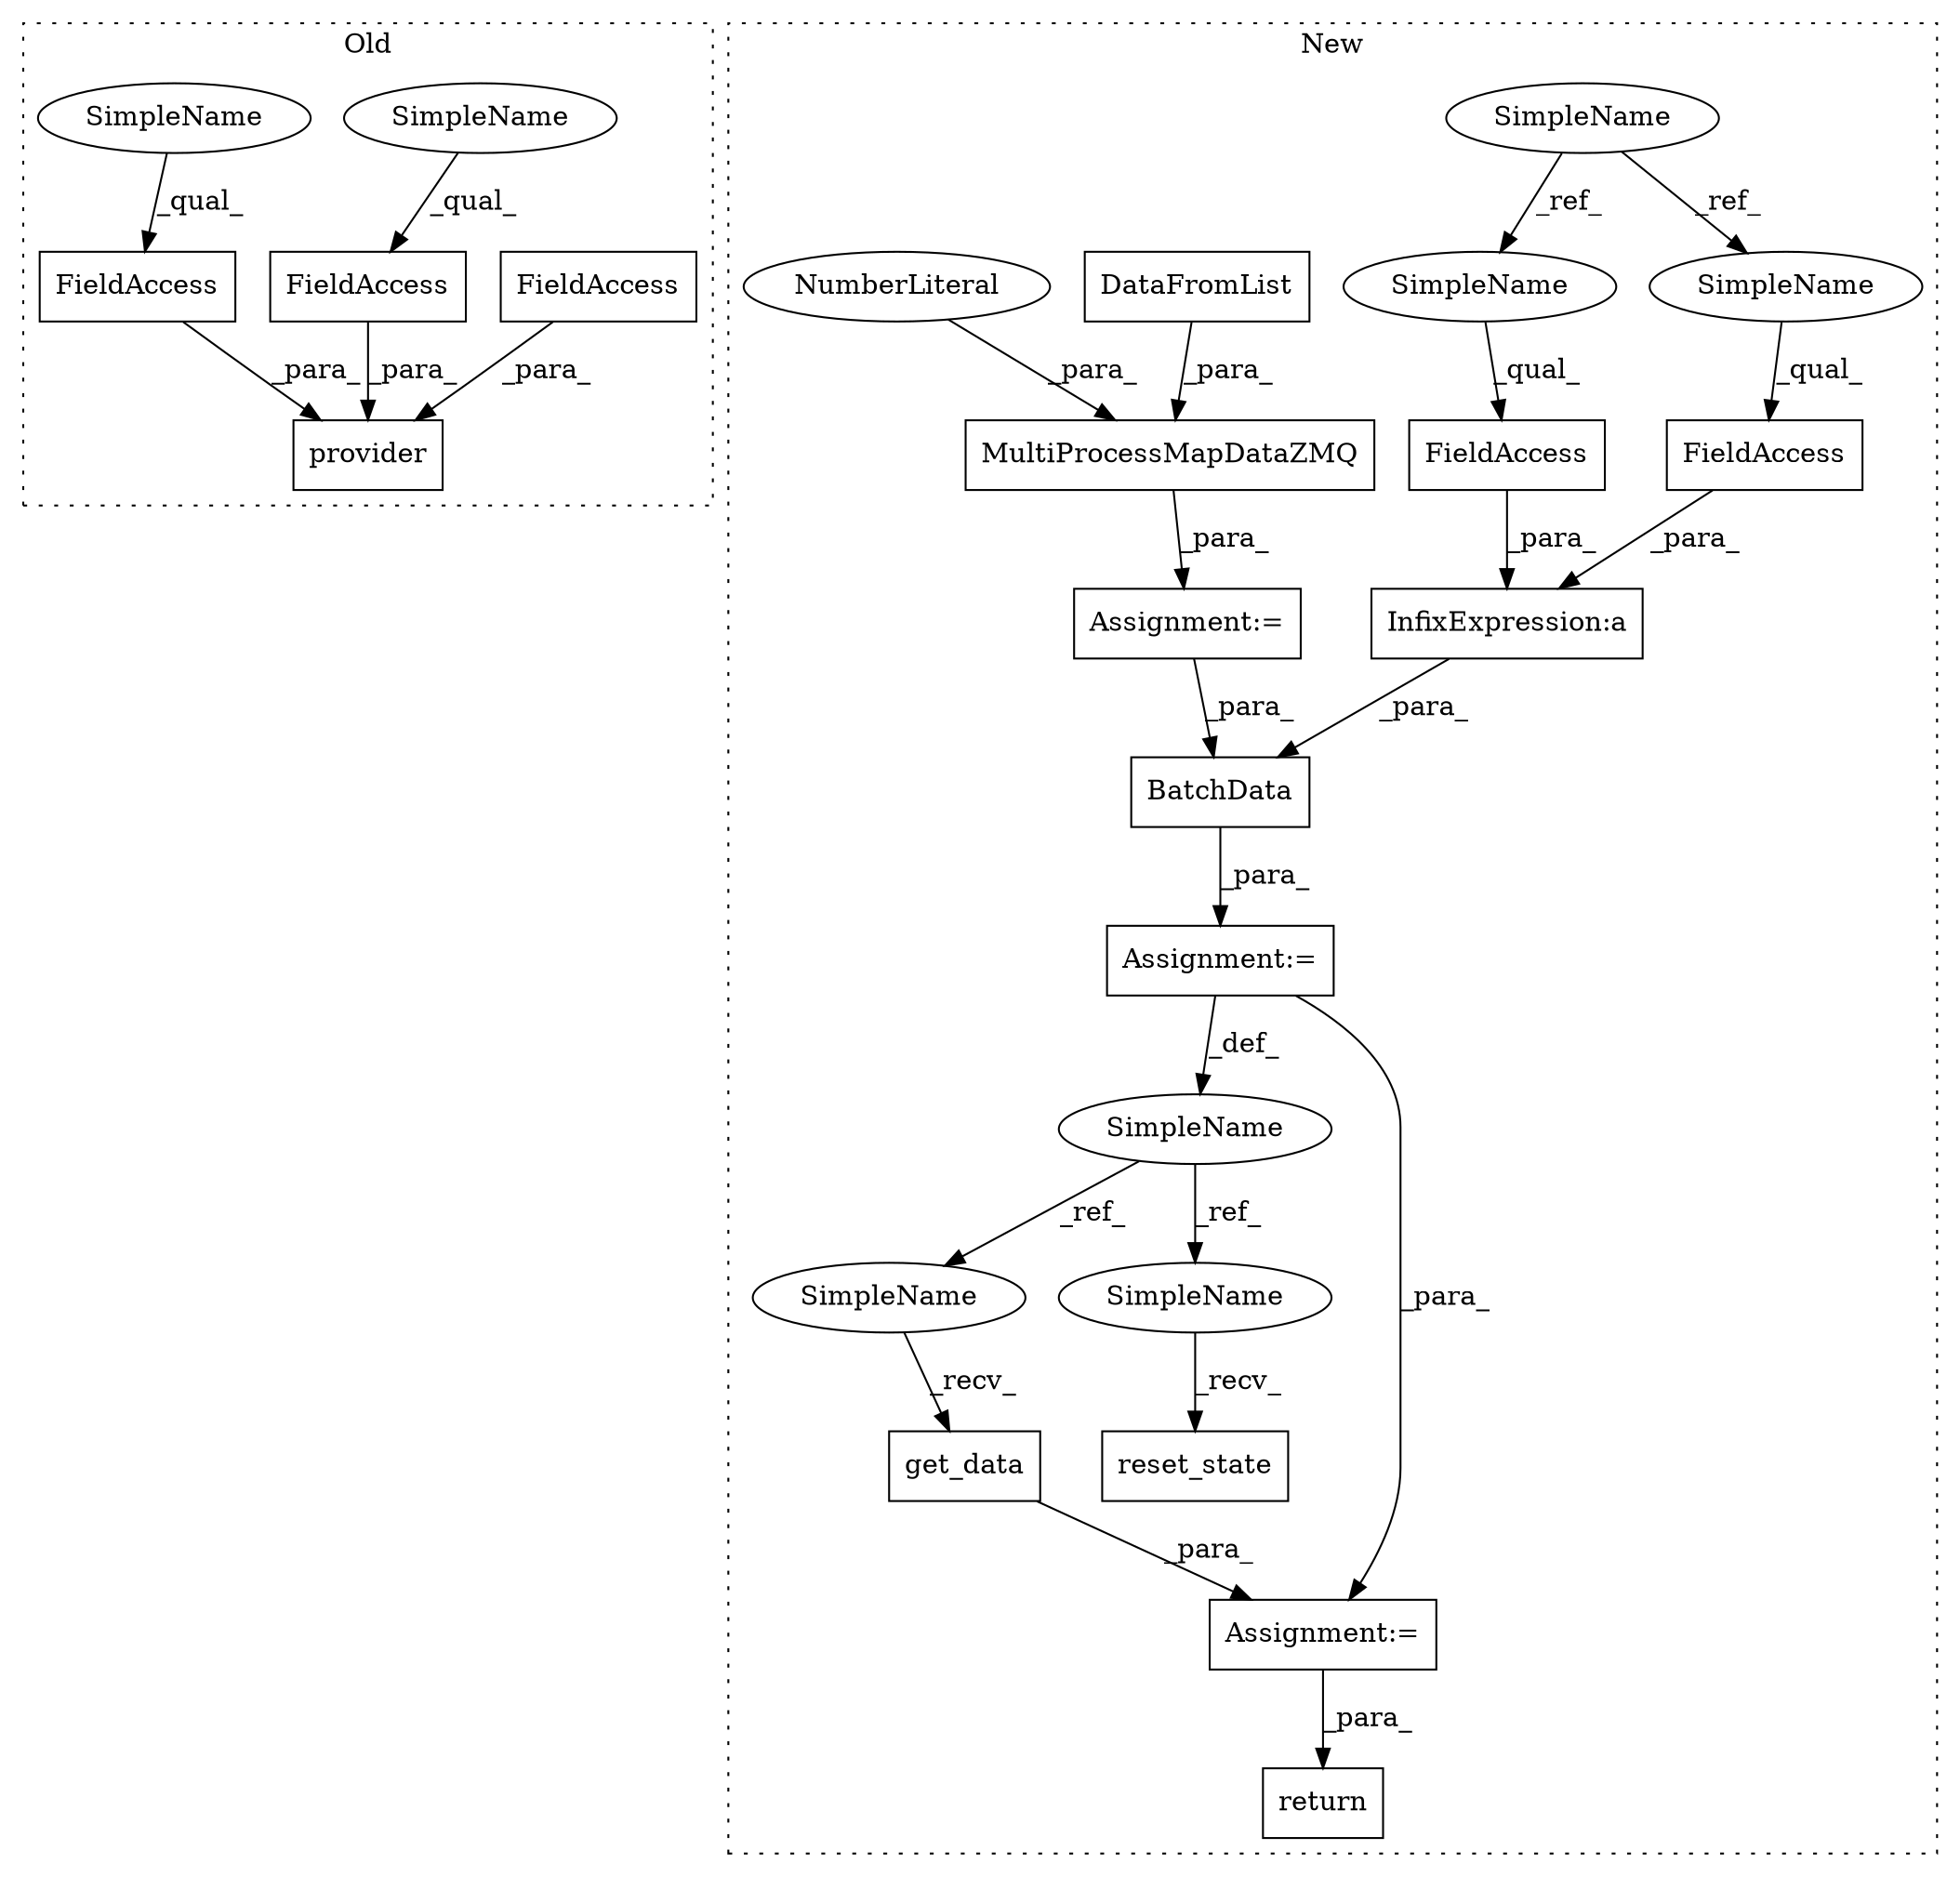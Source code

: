 digraph G {
subgraph cluster0 {
1 [label="provider" a="32" s="5281,5325" l="9,1" shape="box"];
5 [label="FieldAccess" a="22" s="5305" l="13" shape="box"];
6 [label="FieldAccess" a="22" s="5319" l="6" shape="box"];
9 [label="FieldAccess" a="22" s="5290" l="14" shape="box"];
24 [label="SimpleName" a="42" s="5290" l="3" shape="ellipse"];
25 [label="SimpleName" a="42" s="5305" l="3" shape="ellipse"];
label = "Old";
style="dotted";
}
subgraph cluster1 {
2 [label="BatchData" a="32" s="5256,5296" l="10,1" shape="box"];
3 [label="DataFromList" a="32" s="5203,5226" l="13,1" shape="box"];
4 [label="InfixExpression:a" a="27" s="5283" l="3" shape="box"];
7 [label="FieldAccess" a="22" s="5269" l="14" shape="box"];
8 [label="SimpleName" a="42" s="3960" l="3" shape="ellipse"];
10 [label="FieldAccess" a="22" s="5286" l="10" shape="box"];
11 [label="get_data" a="32" s="5341" l="10" shape="box"];
12 [label="SimpleName" a="42" s="5253" l="2" shape="ellipse"];
13 [label="reset_state" a="32" s="5308" l="13" shape="box"];
14 [label="MultiProcessMapDataZMQ" a="32" s="5180,5244" l="23,1" shape="box"];
15 [label="NumberLiteral" a="34" s="5228" l="2" shape="ellipse"];
16 [label="Assignment:=" a="7" s="5337" l="1" shape="box"];
17 [label="Assignment:=" a="7" s="5255" l="1" shape="box"];
18 [label="Assignment:=" a="7" s="5179" l="1" shape="box"];
19 [label="return" a="41" s="5359" l="7" shape="box"];
20 [label="SimpleName" a="42" s="5305" l="2" shape="ellipse"];
21 [label="SimpleName" a="42" s="5338" l="2" shape="ellipse"];
22 [label="SimpleName" a="42" s="5286" l="3" shape="ellipse"];
23 [label="SimpleName" a="42" s="5269" l="3" shape="ellipse"];
label = "New";
style="dotted";
}
2 -> 17 [label="_para_"];
3 -> 14 [label="_para_"];
4 -> 2 [label="_para_"];
5 -> 1 [label="_para_"];
6 -> 1 [label="_para_"];
7 -> 4 [label="_para_"];
8 -> 22 [label="_ref_"];
8 -> 23 [label="_ref_"];
9 -> 1 [label="_para_"];
10 -> 4 [label="_para_"];
11 -> 16 [label="_para_"];
12 -> 21 [label="_ref_"];
12 -> 20 [label="_ref_"];
14 -> 18 [label="_para_"];
15 -> 14 [label="_para_"];
16 -> 19 [label="_para_"];
17 -> 12 [label="_def_"];
17 -> 16 [label="_para_"];
18 -> 2 [label="_para_"];
20 -> 13 [label="_recv_"];
21 -> 11 [label="_recv_"];
22 -> 10 [label="_qual_"];
23 -> 7 [label="_qual_"];
24 -> 9 [label="_qual_"];
25 -> 5 [label="_qual_"];
}